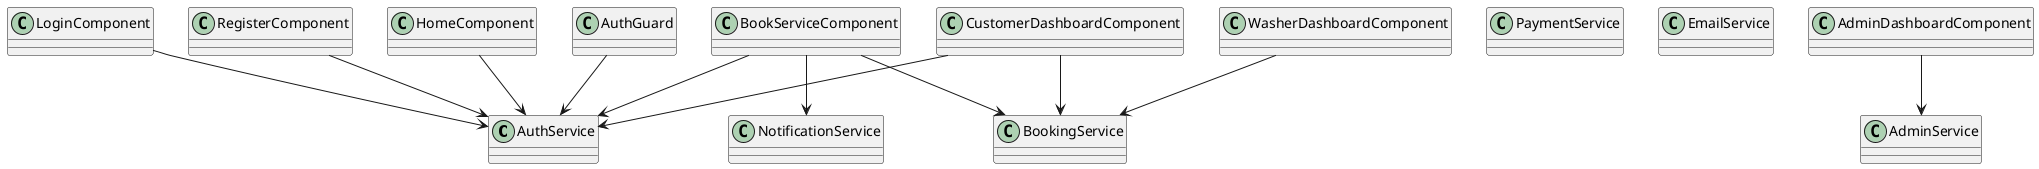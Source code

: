 @startuml

class AuthService
class BookingService
class PaymentService
class NotificationService
class EmailService
class AdminService
class AuthGuard

class LoginComponent
class RegisterComponent
class CustomerDashboardComponent
class BookServiceComponent
class AdminDashboardComponent
class WasherDashboardComponent
class HomeComponent

AuthGuard --> AuthService
LoginComponent --> AuthService
RegisterComponent --> AuthService
CustomerDashboardComponent --> AuthService
CustomerDashboardComponent --> BookingService
BookServiceComponent --> AuthService
BookServiceComponent --> BookingService
BookServiceComponent --> NotificationService
AdminDashboardComponent --> AdminService
WasherDashboardComponent --> BookingService
HomeComponent --> AuthService

@enduml
